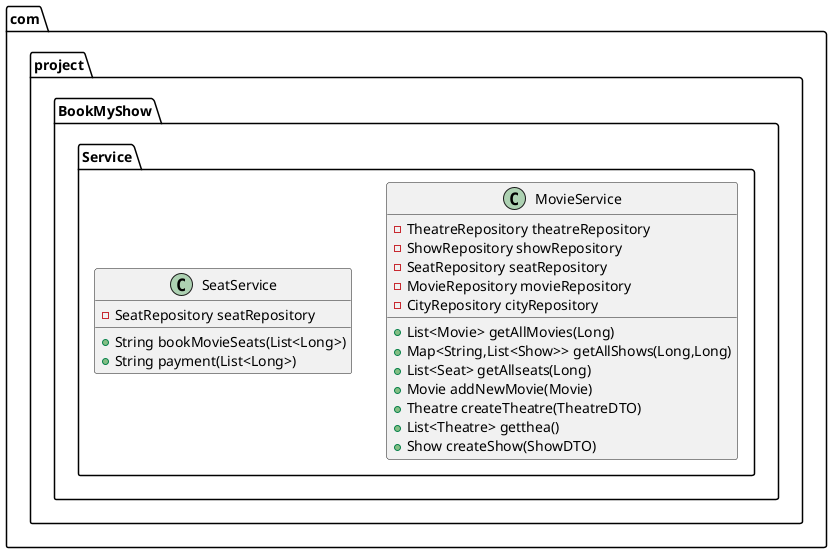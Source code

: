 @startuml
class com.project.BookMyShow.Service.MovieService {
- TheatreRepository theatreRepository
- ShowRepository showRepository
- SeatRepository seatRepository
- MovieRepository movieRepository
- CityRepository cityRepository
+ List<Movie> getAllMovies(Long)
+ Map<String,List<Show>> getAllShows(Long,Long)
+ List<Seat> getAllseats(Long)
+ Movie addNewMovie(Movie)
+ Theatre createTheatre(TheatreDTO)
+ List<Theatre> getthea()
+ Show createShow(ShowDTO)
}


class com.project.BookMyShow.Service.SeatService {
- SeatRepository seatRepository
+ String bookMovieSeats(List<Long>)
+ String payment(List<Long>)
}


@enduml